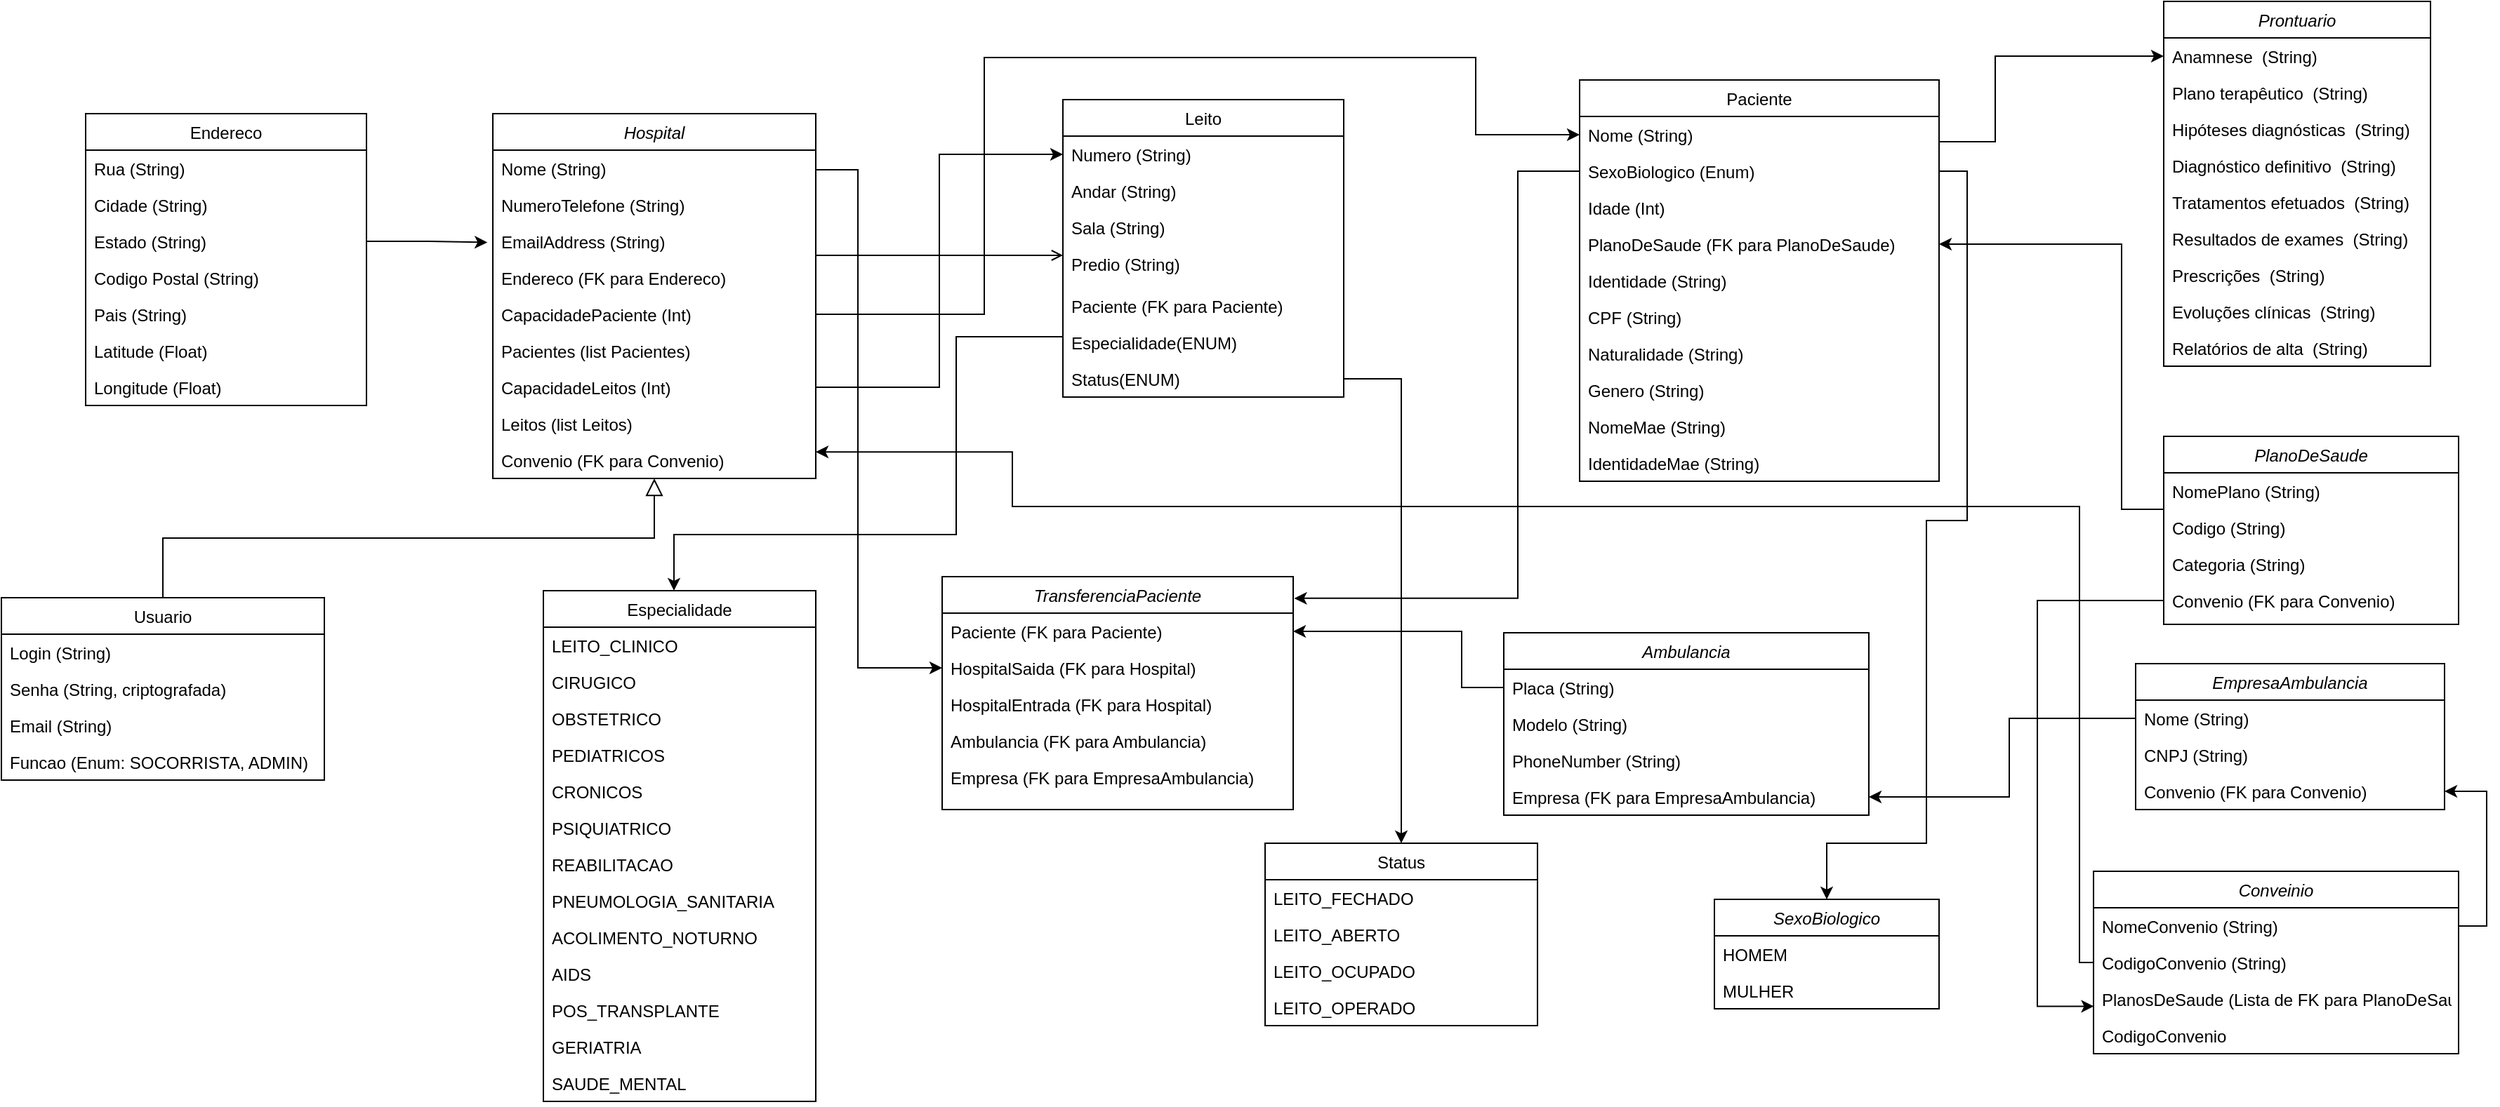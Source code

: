 <mxfile version="24.8.9">
  <diagram id="C5RBs43oDa-KdzZeNtuy" name="Page-1">
    <mxGraphModel dx="1812" dy="906" grid="1" gridSize="10" guides="1" tooltips="1" connect="1" arrows="1" fold="1" page="1" pageScale="1" pageWidth="827" pageHeight="1169" math="0" shadow="0">
      <root>
        <mxCell id="WIyWlLk6GJQsqaUBKTNV-0" />
        <mxCell id="WIyWlLk6GJQsqaUBKTNV-1" parent="WIyWlLk6GJQsqaUBKTNV-0" />
        <mxCell id="zkfFHV4jXpPFQw0GAbJ--0" value="Hospital" style="swimlane;fontStyle=2;align=center;verticalAlign=top;childLayout=stackLayout;horizontal=1;startSize=26;horizontalStack=0;resizeParent=1;resizeLast=0;collapsible=1;marginBottom=0;rounded=0;shadow=0;strokeWidth=1;" parent="WIyWlLk6GJQsqaUBKTNV-1" vertex="1">
          <mxGeometry x="220" y="110" width="230" height="260" as="geometry">
            <mxRectangle x="230" y="140" width="160" height="26" as="alternateBounds" />
          </mxGeometry>
        </mxCell>
        <mxCell id="zkfFHV4jXpPFQw0GAbJ--1" value="Nome (String)" style="text;align=left;verticalAlign=top;spacingLeft=4;spacingRight=4;overflow=hidden;rotatable=0;points=[[0,0.5],[1,0.5]];portConstraint=eastwest;" parent="zkfFHV4jXpPFQw0GAbJ--0" vertex="1">
          <mxGeometry y="26" width="230" height="26" as="geometry" />
        </mxCell>
        <mxCell id="zkfFHV4jXpPFQw0GAbJ--2" value="NumeroTelefone (String)" style="text;align=left;verticalAlign=top;spacingLeft=4;spacingRight=4;overflow=hidden;rotatable=0;points=[[0,0.5],[1,0.5]];portConstraint=eastwest;rounded=0;shadow=0;html=0;" parent="zkfFHV4jXpPFQw0GAbJ--0" vertex="1">
          <mxGeometry y="52" width="230" height="26" as="geometry" />
        </mxCell>
        <mxCell id="zkfFHV4jXpPFQw0GAbJ--3" value="EmailAddress (String)" style="text;align=left;verticalAlign=top;spacingLeft=4;spacingRight=4;overflow=hidden;rotatable=0;points=[[0,0.5],[1,0.5]];portConstraint=eastwest;rounded=0;shadow=0;html=0;" parent="zkfFHV4jXpPFQw0GAbJ--0" vertex="1">
          <mxGeometry y="78" width="230" height="26" as="geometry" />
        </mxCell>
        <mxCell id="KFjX9T-FA0Arsj384xfu-38" value="Endereco (FK para Endereco)" style="text;align=left;verticalAlign=top;spacingLeft=4;spacingRight=4;overflow=hidden;rotatable=0;points=[[0,0.5],[1,0.5]];portConstraint=eastwest;rounded=0;shadow=0;html=0;" vertex="1" parent="zkfFHV4jXpPFQw0GAbJ--0">
          <mxGeometry y="104" width="230" height="26" as="geometry" />
        </mxCell>
        <mxCell id="KFjX9T-FA0Arsj384xfu-39" value="CapacidadePaciente (Int)" style="text;align=left;verticalAlign=top;spacingLeft=4;spacingRight=4;overflow=hidden;rotatable=0;points=[[0,0.5],[1,0.5]];portConstraint=eastwest;rounded=0;shadow=0;html=0;" vertex="1" parent="zkfFHV4jXpPFQw0GAbJ--0">
          <mxGeometry y="130" width="230" height="26" as="geometry" />
        </mxCell>
        <mxCell id="KFjX9T-FA0Arsj384xfu-188" value="Pacientes (list Pacientes)" style="text;align=left;verticalAlign=top;spacingLeft=4;spacingRight=4;overflow=hidden;rotatable=0;points=[[0,0.5],[1,0.5]];portConstraint=eastwest;rounded=0;shadow=0;html=0;" vertex="1" parent="zkfFHV4jXpPFQw0GAbJ--0">
          <mxGeometry y="156" width="230" height="26" as="geometry" />
        </mxCell>
        <mxCell id="KFjX9T-FA0Arsj384xfu-41" value="CapacidadeLeitos (Int)" style="text;align=left;verticalAlign=top;spacingLeft=4;spacingRight=4;overflow=hidden;rotatable=0;points=[[0,0.5],[1,0.5]];portConstraint=eastwest;rounded=0;shadow=0;html=0;" vertex="1" parent="zkfFHV4jXpPFQw0GAbJ--0">
          <mxGeometry y="182" width="230" height="26" as="geometry" />
        </mxCell>
        <mxCell id="KFjX9T-FA0Arsj384xfu-189" value="Leitos (list Leitos)" style="text;align=left;verticalAlign=top;spacingLeft=4;spacingRight=4;overflow=hidden;rotatable=0;points=[[0,0.5],[1,0.5]];portConstraint=eastwest;rounded=0;shadow=0;html=0;" vertex="1" parent="zkfFHV4jXpPFQw0GAbJ--0">
          <mxGeometry y="208" width="230" height="26" as="geometry" />
        </mxCell>
        <mxCell id="KFjX9T-FA0Arsj384xfu-139" value="Convenio (FK para Convenio)" style="text;align=left;verticalAlign=top;spacingLeft=4;spacingRight=4;overflow=hidden;rotatable=0;points=[[0,0.5],[1,0.5]];portConstraint=eastwest;rounded=0;shadow=0;html=0;" vertex="1" parent="zkfFHV4jXpPFQw0GAbJ--0">
          <mxGeometry y="234" width="230" height="26" as="geometry" />
        </mxCell>
        <mxCell id="zkfFHV4jXpPFQw0GAbJ--6" value="Usuario" style="swimlane;fontStyle=0;align=center;verticalAlign=top;childLayout=stackLayout;horizontal=1;startSize=26;horizontalStack=0;resizeParent=1;resizeLast=0;collapsible=1;marginBottom=0;rounded=0;shadow=0;strokeWidth=1;" parent="WIyWlLk6GJQsqaUBKTNV-1" vertex="1">
          <mxGeometry x="-130" y="455" width="230" height="130" as="geometry">
            <mxRectangle x="130" y="380" width="160" height="26" as="alternateBounds" />
          </mxGeometry>
        </mxCell>
        <mxCell id="zkfFHV4jXpPFQw0GAbJ--7" value="Login (String)" style="text;align=left;verticalAlign=top;spacingLeft=4;spacingRight=4;overflow=hidden;rotatable=0;points=[[0,0.5],[1,0.5]];portConstraint=eastwest;" parent="zkfFHV4jXpPFQw0GAbJ--6" vertex="1">
          <mxGeometry y="26" width="230" height="26" as="geometry" />
        </mxCell>
        <mxCell id="KFjX9T-FA0Arsj384xfu-36" value="Senha (String, criptografada)" style="text;align=left;verticalAlign=top;spacingLeft=4;spacingRight=4;overflow=hidden;rotatable=0;points=[[0,0.5],[1,0.5]];portConstraint=eastwest;" vertex="1" parent="zkfFHV4jXpPFQw0GAbJ--6">
          <mxGeometry y="52" width="230" height="26" as="geometry" />
        </mxCell>
        <mxCell id="KFjX9T-FA0Arsj384xfu-37" value="Email (String)" style="text;align=left;verticalAlign=top;spacingLeft=4;spacingRight=4;overflow=hidden;rotatable=0;points=[[0,0.5],[1,0.5]];portConstraint=eastwest;" vertex="1" parent="zkfFHV4jXpPFQw0GAbJ--6">
          <mxGeometry y="78" width="230" height="26" as="geometry" />
        </mxCell>
        <mxCell id="zkfFHV4jXpPFQw0GAbJ--8" value="Funcao (Enum: SOCORRISTA, ADMIN)" style="text;align=left;verticalAlign=top;spacingLeft=4;spacingRight=4;overflow=hidden;rotatable=0;points=[[0,0.5],[1,0.5]];portConstraint=eastwest;rounded=0;shadow=0;html=0;" parent="zkfFHV4jXpPFQw0GAbJ--6" vertex="1">
          <mxGeometry y="104" width="230" height="26" as="geometry" />
        </mxCell>
        <mxCell id="zkfFHV4jXpPFQw0GAbJ--12" value="" style="endArrow=block;endSize=10;endFill=0;shadow=0;strokeWidth=1;rounded=0;curved=0;edgeStyle=elbowEdgeStyle;elbow=vertical;" parent="WIyWlLk6GJQsqaUBKTNV-1" source="zkfFHV4jXpPFQw0GAbJ--6" target="zkfFHV4jXpPFQw0GAbJ--0" edge="1">
          <mxGeometry width="160" relative="1" as="geometry">
            <mxPoint x="266" y="203" as="sourcePoint" />
            <mxPoint x="266" y="203" as="targetPoint" />
          </mxGeometry>
        </mxCell>
        <mxCell id="zkfFHV4jXpPFQw0GAbJ--17" value="Leito" style="swimlane;fontStyle=0;align=center;verticalAlign=top;childLayout=stackLayout;horizontal=1;startSize=26;horizontalStack=0;resizeParent=1;resizeLast=0;collapsible=1;marginBottom=0;rounded=0;shadow=0;strokeWidth=1;" parent="WIyWlLk6GJQsqaUBKTNV-1" vertex="1">
          <mxGeometry x="626" y="100" width="200" height="212" as="geometry">
            <mxRectangle x="550" y="140" width="160" height="26" as="alternateBounds" />
          </mxGeometry>
        </mxCell>
        <mxCell id="zkfFHV4jXpPFQw0GAbJ--19" value="Numero (String)" style="text;align=left;verticalAlign=top;spacingLeft=4;spacingRight=4;overflow=hidden;rotatable=0;points=[[0,0.5],[1,0.5]];portConstraint=eastwest;rounded=0;shadow=0;html=0;" parent="zkfFHV4jXpPFQw0GAbJ--17" vertex="1">
          <mxGeometry y="26" width="200" height="26" as="geometry" />
        </mxCell>
        <mxCell id="zkfFHV4jXpPFQw0GAbJ--20" value="Andar (String)" style="text;align=left;verticalAlign=top;spacingLeft=4;spacingRight=4;overflow=hidden;rotatable=0;points=[[0,0.5],[1,0.5]];portConstraint=eastwest;rounded=0;shadow=0;html=0;" parent="zkfFHV4jXpPFQw0GAbJ--17" vertex="1">
          <mxGeometry y="52" width="200" height="26" as="geometry" />
        </mxCell>
        <mxCell id="zkfFHV4jXpPFQw0GAbJ--21" value="Sala (String)" style="text;align=left;verticalAlign=top;spacingLeft=4;spacingRight=4;overflow=hidden;rotatable=0;points=[[0,0.5],[1,0.5]];portConstraint=eastwest;rounded=0;shadow=0;html=0;" parent="zkfFHV4jXpPFQw0GAbJ--17" vertex="1">
          <mxGeometry y="78" width="200" height="26" as="geometry" />
        </mxCell>
        <mxCell id="zkfFHV4jXpPFQw0GAbJ--22" value="Predio (String)" style="text;align=left;verticalAlign=top;spacingLeft=4;spacingRight=4;overflow=hidden;rotatable=0;points=[[0,0.5],[1,0.5]];portConstraint=eastwest;rounded=0;shadow=0;html=0;" parent="zkfFHV4jXpPFQw0GAbJ--17" vertex="1">
          <mxGeometry y="104" width="200" height="30" as="geometry" />
        </mxCell>
        <mxCell id="KFjX9T-FA0Arsj384xfu-74" value="Paciente (FK para Paciente)" style="text;align=left;verticalAlign=top;spacingLeft=4;spacingRight=4;overflow=hidden;rotatable=0;points=[[0,0.5],[1,0.5]];portConstraint=eastwest;rounded=0;shadow=0;html=0;" vertex="1" parent="zkfFHV4jXpPFQw0GAbJ--17">
          <mxGeometry y="134" width="200" height="26" as="geometry" />
        </mxCell>
        <mxCell id="KFjX9T-FA0Arsj384xfu-80" value="Especialidade(ENUM)" style="text;align=left;verticalAlign=top;spacingLeft=4;spacingRight=4;overflow=hidden;rotatable=0;points=[[0,0.5],[1,0.5]];portConstraint=eastwest;rounded=0;shadow=0;html=0;" vertex="1" parent="zkfFHV4jXpPFQw0GAbJ--17">
          <mxGeometry y="160" width="200" height="26" as="geometry" />
        </mxCell>
        <mxCell id="KFjX9T-FA0Arsj384xfu-82" value="Status(ENUM)" style="text;align=left;verticalAlign=top;spacingLeft=4;spacingRight=4;overflow=hidden;rotatable=0;points=[[0,0.5],[1,0.5]];portConstraint=eastwest;rounded=0;shadow=0;html=0;" vertex="1" parent="zkfFHV4jXpPFQw0GAbJ--17">
          <mxGeometry y="186" width="200" height="26" as="geometry" />
        </mxCell>
        <mxCell id="zkfFHV4jXpPFQw0GAbJ--26" value="" style="endArrow=open;shadow=0;strokeWidth=1;rounded=0;curved=0;endFill=1;edgeStyle=elbowEdgeStyle;elbow=vertical;" parent="WIyWlLk6GJQsqaUBKTNV-1" source="zkfFHV4jXpPFQw0GAbJ--0" target="zkfFHV4jXpPFQw0GAbJ--17" edge="1">
          <mxGeometry x="0.5" y="41" relative="1" as="geometry">
            <mxPoint x="446" y="192" as="sourcePoint" />
            <mxPoint x="606" y="192" as="targetPoint" />
            <mxPoint x="-40" y="32" as="offset" />
          </mxGeometry>
        </mxCell>
        <mxCell id="KFjX9T-FA0Arsj384xfu-1" value="Paciente" style="swimlane;fontStyle=0;align=center;verticalAlign=top;childLayout=stackLayout;horizontal=1;startSize=26;horizontalStack=0;resizeParent=1;resizeLast=0;collapsible=1;marginBottom=0;rounded=0;shadow=0;strokeWidth=1;" vertex="1" parent="WIyWlLk6GJQsqaUBKTNV-1">
          <mxGeometry x="994" y="86" width="256" height="286" as="geometry">
            <mxRectangle x="550" y="140" width="160" height="26" as="alternateBounds" />
          </mxGeometry>
        </mxCell>
        <mxCell id="KFjX9T-FA0Arsj384xfu-2" value="Nome (String)" style="text;align=left;verticalAlign=top;spacingLeft=4;spacingRight=4;overflow=hidden;rotatable=0;points=[[0,0.5],[1,0.5]];portConstraint=eastwest;" vertex="1" parent="KFjX9T-FA0Arsj384xfu-1">
          <mxGeometry y="26" width="256" height="26" as="geometry" />
        </mxCell>
        <mxCell id="KFjX9T-FA0Arsj384xfu-3" value="SexoBiologico (Enum)" style="text;align=left;verticalAlign=top;spacingLeft=4;spacingRight=4;overflow=hidden;rotatable=0;points=[[0,0.5],[1,0.5]];portConstraint=eastwest;rounded=0;shadow=0;html=0;" vertex="1" parent="KFjX9T-FA0Arsj384xfu-1">
          <mxGeometry y="52" width="256" height="26" as="geometry" />
        </mxCell>
        <mxCell id="KFjX9T-FA0Arsj384xfu-5" value="Idade (Int)" style="text;align=left;verticalAlign=top;spacingLeft=4;spacingRight=4;overflow=hidden;rotatable=0;points=[[0,0.5],[1,0.5]];portConstraint=eastwest;rounded=0;shadow=0;html=0;" vertex="1" parent="KFjX9T-FA0Arsj384xfu-1">
          <mxGeometry y="78" width="256" height="26" as="geometry" />
        </mxCell>
        <mxCell id="KFjX9T-FA0Arsj384xfu-6" value="PlanoDeSaude (FK para PlanoDeSaude)" style="text;align=left;verticalAlign=top;spacingLeft=4;spacingRight=4;overflow=hidden;rotatable=0;points=[[0,0.5],[1,0.5]];portConstraint=eastwest;rounded=0;shadow=0;html=0;" vertex="1" parent="KFjX9T-FA0Arsj384xfu-1">
          <mxGeometry y="104" width="256" height="26" as="geometry" />
        </mxCell>
        <mxCell id="KFjX9T-FA0Arsj384xfu-144" value="Identidade (String)" style="text;align=left;verticalAlign=top;spacingLeft=4;spacingRight=4;overflow=hidden;rotatable=0;points=[[0,0.5],[1,0.5]];portConstraint=eastwest;rounded=0;shadow=0;html=0;" vertex="1" parent="KFjX9T-FA0Arsj384xfu-1">
          <mxGeometry y="130" width="256" height="26" as="geometry" />
        </mxCell>
        <mxCell id="KFjX9T-FA0Arsj384xfu-126" value="CPF (String)" style="text;align=left;verticalAlign=top;spacingLeft=4;spacingRight=4;overflow=hidden;rotatable=0;points=[[0,0.5],[1,0.5]];portConstraint=eastwest;rounded=0;shadow=0;html=0;" vertex="1" parent="KFjX9T-FA0Arsj384xfu-1">
          <mxGeometry y="156" width="256" height="26" as="geometry" />
        </mxCell>
        <mxCell id="KFjX9T-FA0Arsj384xfu-125" value="Naturalidade (String)" style="text;align=left;verticalAlign=top;spacingLeft=4;spacingRight=4;overflow=hidden;rotatable=0;points=[[0,0.5],[1,0.5]];portConstraint=eastwest;rounded=0;shadow=0;html=0;" vertex="1" parent="KFjX9T-FA0Arsj384xfu-1">
          <mxGeometry y="182" width="256" height="26" as="geometry" />
        </mxCell>
        <mxCell id="KFjX9T-FA0Arsj384xfu-141" value="Genero (String)" style="text;align=left;verticalAlign=top;spacingLeft=4;spacingRight=4;overflow=hidden;rotatable=0;points=[[0,0.5],[1,0.5]];portConstraint=eastwest;rounded=0;shadow=0;html=0;" vertex="1" parent="KFjX9T-FA0Arsj384xfu-1">
          <mxGeometry y="208" width="256" height="26" as="geometry" />
        </mxCell>
        <mxCell id="KFjX9T-FA0Arsj384xfu-143" value="NomeMae (String)" style="text;align=left;verticalAlign=top;spacingLeft=4;spacingRight=4;overflow=hidden;rotatable=0;points=[[0,0.5],[1,0.5]];portConstraint=eastwest;rounded=0;shadow=0;html=0;" vertex="1" parent="KFjX9T-FA0Arsj384xfu-1">
          <mxGeometry y="234" width="256" height="26" as="geometry" />
        </mxCell>
        <mxCell id="KFjX9T-FA0Arsj384xfu-146" value="IdentidadeMae (String)" style="text;align=left;verticalAlign=top;spacingLeft=4;spacingRight=4;overflow=hidden;rotatable=0;points=[[0,0.5],[1,0.5]];portConstraint=eastwest;rounded=0;shadow=0;html=0;" vertex="1" parent="KFjX9T-FA0Arsj384xfu-1">
          <mxGeometry y="260" width="256" height="26" as="geometry" />
        </mxCell>
        <mxCell id="KFjX9T-FA0Arsj384xfu-11" value="Conveinio" style="swimlane;fontStyle=2;align=center;verticalAlign=top;childLayout=stackLayout;horizontal=1;startSize=26;horizontalStack=0;resizeParent=1;resizeLast=0;collapsible=1;marginBottom=0;rounded=0;shadow=0;strokeWidth=1;" vertex="1" parent="WIyWlLk6GJQsqaUBKTNV-1">
          <mxGeometry x="1360" y="650" width="260" height="130" as="geometry">
            <mxRectangle x="230" y="140" width="160" height="26" as="alternateBounds" />
          </mxGeometry>
        </mxCell>
        <mxCell id="KFjX9T-FA0Arsj384xfu-12" value="NomeConvenio (String)" style="text;align=left;verticalAlign=top;spacingLeft=4;spacingRight=4;overflow=hidden;rotatable=0;points=[[0,0.5],[1,0.5]];portConstraint=eastwest;" vertex="1" parent="KFjX9T-FA0Arsj384xfu-11">
          <mxGeometry y="26" width="260" height="26" as="geometry" />
        </mxCell>
        <mxCell id="KFjX9T-FA0Arsj384xfu-147" value="CodigoConvenio (String)" style="text;align=left;verticalAlign=top;spacingLeft=4;spacingRight=4;overflow=hidden;rotatable=0;points=[[0,0.5],[1,0.5]];portConstraint=eastwest;" vertex="1" parent="KFjX9T-FA0Arsj384xfu-11">
          <mxGeometry y="52" width="260" height="26" as="geometry" />
        </mxCell>
        <mxCell id="KFjX9T-FA0Arsj384xfu-164" value="PlanosDeSaude (Lista de FK para PlanoDeSaude)" style="text;align=left;verticalAlign=top;spacingLeft=4;spacingRight=4;overflow=hidden;rotatable=0;points=[[0,0.5],[1,0.5]];portConstraint=eastwest;" vertex="1" parent="KFjX9T-FA0Arsj384xfu-11">
          <mxGeometry y="78" width="260" height="26" as="geometry" />
        </mxCell>
        <mxCell id="KFjX9T-FA0Arsj384xfu-165" value="CodigoConvenio" style="text;align=left;verticalAlign=top;spacingLeft=4;spacingRight=4;overflow=hidden;rotatable=0;points=[[0,0.5],[1,0.5]];portConstraint=eastwest;" vertex="1" parent="KFjX9T-FA0Arsj384xfu-11">
          <mxGeometry y="104" width="260" height="26" as="geometry" />
        </mxCell>
        <mxCell id="KFjX9T-FA0Arsj384xfu-17" value="Prontuario" style="swimlane;fontStyle=2;align=center;verticalAlign=top;childLayout=stackLayout;horizontal=1;startSize=26;horizontalStack=0;resizeParent=1;resizeLast=0;collapsible=1;marginBottom=0;rounded=0;shadow=0;strokeWidth=1;" vertex="1" parent="WIyWlLk6GJQsqaUBKTNV-1">
          <mxGeometry x="1410" y="30" width="190" height="260" as="geometry">
            <mxRectangle x="230" y="140" width="160" height="26" as="alternateBounds" />
          </mxGeometry>
        </mxCell>
        <mxCell id="KFjX9T-FA0Arsj384xfu-18" value="Anamnese  (String)" style="text;align=left;verticalAlign=top;spacingLeft=4;spacingRight=4;overflow=hidden;rotatable=0;points=[[0,0.5],[1,0.5]];portConstraint=eastwest;" vertex="1" parent="KFjX9T-FA0Arsj384xfu-17">
          <mxGeometry y="26" width="190" height="26" as="geometry" />
        </mxCell>
        <mxCell id="KFjX9T-FA0Arsj384xfu-19" value="Plano terapêutico  (String)" style="text;align=left;verticalAlign=top;spacingLeft=4;spacingRight=4;overflow=hidden;rotatable=0;points=[[0,0.5],[1,0.5]];portConstraint=eastwest;rounded=0;shadow=0;html=0;" vertex="1" parent="KFjX9T-FA0Arsj384xfu-17">
          <mxGeometry y="52" width="190" height="26" as="geometry" />
        </mxCell>
        <mxCell id="KFjX9T-FA0Arsj384xfu-20" value="Hipóteses diagnósticas  (String)" style="text;align=left;verticalAlign=top;spacingLeft=4;spacingRight=4;overflow=hidden;rotatable=0;points=[[0,0.5],[1,0.5]];portConstraint=eastwest;rounded=0;shadow=0;html=0;" vertex="1" parent="KFjX9T-FA0Arsj384xfu-17">
          <mxGeometry y="78" width="190" height="26" as="geometry" />
        </mxCell>
        <mxCell id="KFjX9T-FA0Arsj384xfu-156" value="Diagnóstico definitivo  (String)" style="text;align=left;verticalAlign=top;spacingLeft=4;spacingRight=4;overflow=hidden;rotatable=0;points=[[0,0.5],[1,0.5]];portConstraint=eastwest;rounded=0;shadow=0;html=0;" vertex="1" parent="KFjX9T-FA0Arsj384xfu-17">
          <mxGeometry y="104" width="190" height="26" as="geometry" />
        </mxCell>
        <mxCell id="KFjX9T-FA0Arsj384xfu-157" value="Tratamentos efetuados  (String)" style="text;align=left;verticalAlign=top;spacingLeft=4;spacingRight=4;overflow=hidden;rotatable=0;points=[[0,0.5],[1,0.5]];portConstraint=eastwest;rounded=0;shadow=0;html=0;" vertex="1" parent="KFjX9T-FA0Arsj384xfu-17">
          <mxGeometry y="130" width="190" height="26" as="geometry" />
        </mxCell>
        <mxCell id="KFjX9T-FA0Arsj384xfu-158" value="Resultados de exames  (String)" style="text;align=left;verticalAlign=top;spacingLeft=4;spacingRight=4;overflow=hidden;rotatable=0;points=[[0,0.5],[1,0.5]];portConstraint=eastwest;rounded=0;shadow=0;html=0;" vertex="1" parent="KFjX9T-FA0Arsj384xfu-17">
          <mxGeometry y="156" width="190" height="26" as="geometry" />
        </mxCell>
        <mxCell id="KFjX9T-FA0Arsj384xfu-159" value="Prescrições  (String)" style="text;align=left;verticalAlign=top;spacingLeft=4;spacingRight=4;overflow=hidden;rotatable=0;points=[[0,0.5],[1,0.5]];portConstraint=eastwest;rounded=0;shadow=0;html=0;" vertex="1" parent="KFjX9T-FA0Arsj384xfu-17">
          <mxGeometry y="182" width="190" height="26" as="geometry" />
        </mxCell>
        <mxCell id="KFjX9T-FA0Arsj384xfu-160" value="Evoluções clínicas  (String)" style="text;align=left;verticalAlign=top;spacingLeft=4;spacingRight=4;overflow=hidden;rotatable=0;points=[[0,0.5],[1,0.5]];portConstraint=eastwest;rounded=0;shadow=0;html=0;" vertex="1" parent="KFjX9T-FA0Arsj384xfu-17">
          <mxGeometry y="208" width="190" height="26" as="geometry" />
        </mxCell>
        <mxCell id="KFjX9T-FA0Arsj384xfu-161" value="Relatórios de alta  (String)" style="text;align=left;verticalAlign=top;spacingLeft=4;spacingRight=4;overflow=hidden;rotatable=0;points=[[0,0.5],[1,0.5]];portConstraint=eastwest;rounded=0;shadow=0;html=0;" vertex="1" parent="KFjX9T-FA0Arsj384xfu-17">
          <mxGeometry y="234" width="190" height="26" as="geometry" />
        </mxCell>
        <mxCell id="KFjX9T-FA0Arsj384xfu-23" value="Ambulancia" style="swimlane;fontStyle=2;align=center;verticalAlign=top;childLayout=stackLayout;horizontal=1;startSize=26;horizontalStack=0;resizeParent=1;resizeLast=0;collapsible=1;marginBottom=0;rounded=0;shadow=0;strokeWidth=1;" vertex="1" parent="WIyWlLk6GJQsqaUBKTNV-1">
          <mxGeometry x="940" y="480" width="260" height="130" as="geometry">
            <mxRectangle x="230" y="140" width="160" height="26" as="alternateBounds" />
          </mxGeometry>
        </mxCell>
        <mxCell id="KFjX9T-FA0Arsj384xfu-24" value="Placa (String)" style="text;align=left;verticalAlign=top;spacingLeft=4;spacingRight=4;overflow=hidden;rotatable=0;points=[[0,0.5],[1,0.5]];portConstraint=eastwest;" vertex="1" parent="KFjX9T-FA0Arsj384xfu-23">
          <mxGeometry y="26" width="260" height="26" as="geometry" />
        </mxCell>
        <mxCell id="KFjX9T-FA0Arsj384xfu-59" value="Modelo (String)" style="text;align=left;verticalAlign=top;spacingLeft=4;spacingRight=4;overflow=hidden;rotatable=0;points=[[0,0.5],[1,0.5]];portConstraint=eastwest;" vertex="1" parent="KFjX9T-FA0Arsj384xfu-23">
          <mxGeometry y="52" width="260" height="26" as="geometry" />
        </mxCell>
        <mxCell id="KFjX9T-FA0Arsj384xfu-25" value="PhoneNumber (String)" style="text;align=left;verticalAlign=top;spacingLeft=4;spacingRight=4;overflow=hidden;rotatable=0;points=[[0,0.5],[1,0.5]];portConstraint=eastwest;rounded=0;shadow=0;html=0;" vertex="1" parent="KFjX9T-FA0Arsj384xfu-23">
          <mxGeometry y="78" width="260" height="26" as="geometry" />
        </mxCell>
        <mxCell id="KFjX9T-FA0Arsj384xfu-26" value="Empresa (FK para EmpresaAmbulancia)" style="text;align=left;verticalAlign=top;spacingLeft=4;spacingRight=4;overflow=hidden;rotatable=0;points=[[0,0.5],[1,0.5]];portConstraint=eastwest;rounded=0;shadow=0;html=0;" vertex="1" parent="KFjX9T-FA0Arsj384xfu-23">
          <mxGeometry y="104" width="260" height="26" as="geometry" />
        </mxCell>
        <mxCell id="KFjX9T-FA0Arsj384xfu-29" value="TransferenciaPaciente" style="swimlane;fontStyle=2;align=center;verticalAlign=top;childLayout=stackLayout;horizontal=1;startSize=26;horizontalStack=0;resizeParent=1;resizeLast=0;collapsible=1;marginBottom=0;rounded=0;shadow=0;strokeWidth=1;" vertex="1" parent="WIyWlLk6GJQsqaUBKTNV-1">
          <mxGeometry x="540" y="440" width="250" height="166" as="geometry">
            <mxRectangle x="230" y="140" width="160" height="26" as="alternateBounds" />
          </mxGeometry>
        </mxCell>
        <mxCell id="KFjX9T-FA0Arsj384xfu-30" value="Paciente (FK para Paciente)" style="text;align=left;verticalAlign=top;spacingLeft=4;spacingRight=4;overflow=hidden;rotatable=0;points=[[0,0.5],[1,0.5]];portConstraint=eastwest;" vertex="1" parent="KFjX9T-FA0Arsj384xfu-29">
          <mxGeometry y="26" width="250" height="26" as="geometry" />
        </mxCell>
        <mxCell id="KFjX9T-FA0Arsj384xfu-31" value="HospitalSaida (FK para Hospital)" style="text;align=left;verticalAlign=top;spacingLeft=4;spacingRight=4;overflow=hidden;rotatable=0;points=[[0,0.5],[1,0.5]];portConstraint=eastwest;rounded=0;shadow=0;html=0;" vertex="1" parent="KFjX9T-FA0Arsj384xfu-29">
          <mxGeometry y="52" width="250" height="26" as="geometry" />
        </mxCell>
        <mxCell id="KFjX9T-FA0Arsj384xfu-32" value="HospitalEntrada (FK para Hospital)" style="text;align=left;verticalAlign=top;spacingLeft=4;spacingRight=4;overflow=hidden;rotatable=0;points=[[0,0.5],[1,0.5]];portConstraint=eastwest;rounded=0;shadow=0;html=0;" vertex="1" parent="KFjX9T-FA0Arsj384xfu-29">
          <mxGeometry y="78" width="250" height="26" as="geometry" />
        </mxCell>
        <mxCell id="KFjX9T-FA0Arsj384xfu-52" value="Ambulancia (FK para Ambulancia)" style="text;align=left;verticalAlign=top;spacingLeft=4;spacingRight=4;overflow=hidden;rotatable=0;points=[[0,0.5],[1,0.5]];portConstraint=eastwest;rounded=0;shadow=0;html=0;" vertex="1" parent="KFjX9T-FA0Arsj384xfu-29">
          <mxGeometry y="104" width="250" height="26" as="geometry" />
        </mxCell>
        <mxCell id="KFjX9T-FA0Arsj384xfu-154" value="Empresa (FK para EmpresaAmbulancia)" style="text;align=left;verticalAlign=top;spacingLeft=4;spacingRight=4;overflow=hidden;rotatable=0;points=[[0,0.5],[1,0.5]];portConstraint=eastwest;rounded=0;shadow=0;html=0;" vertex="1" parent="KFjX9T-FA0Arsj384xfu-29">
          <mxGeometry y="130" width="250" height="26" as="geometry" />
        </mxCell>
        <mxCell id="KFjX9T-FA0Arsj384xfu-42" value="Endereco" style="swimlane;fontStyle=0;align=center;verticalAlign=top;childLayout=stackLayout;horizontal=1;startSize=26;horizontalStack=0;resizeParent=1;resizeLast=0;collapsible=1;marginBottom=0;rounded=0;shadow=0;strokeWidth=1;" vertex="1" parent="WIyWlLk6GJQsqaUBKTNV-1">
          <mxGeometry x="-70" y="110" width="200" height="208" as="geometry">
            <mxRectangle x="550" y="140" width="160" height="26" as="alternateBounds" />
          </mxGeometry>
        </mxCell>
        <mxCell id="KFjX9T-FA0Arsj384xfu-43" value="Rua (String)" style="text;align=left;verticalAlign=top;spacingLeft=4;spacingRight=4;overflow=hidden;rotatable=0;points=[[0,0.5],[1,0.5]];portConstraint=eastwest;" vertex="1" parent="KFjX9T-FA0Arsj384xfu-42">
          <mxGeometry y="26" width="200" height="26" as="geometry" />
        </mxCell>
        <mxCell id="KFjX9T-FA0Arsj384xfu-44" value="Cidade (String)" style="text;align=left;verticalAlign=top;spacingLeft=4;spacingRight=4;overflow=hidden;rotatable=0;points=[[0,0.5],[1,0.5]];portConstraint=eastwest;rounded=0;shadow=0;html=0;" vertex="1" parent="KFjX9T-FA0Arsj384xfu-42">
          <mxGeometry y="52" width="200" height="26" as="geometry" />
        </mxCell>
        <mxCell id="KFjX9T-FA0Arsj384xfu-46" value="Estado (String)" style="text;align=left;verticalAlign=top;spacingLeft=4;spacingRight=4;overflow=hidden;rotatable=0;points=[[0,0.5],[1,0.5]];portConstraint=eastwest;rounded=0;shadow=0;html=0;" vertex="1" parent="KFjX9T-FA0Arsj384xfu-42">
          <mxGeometry y="78" width="200" height="26" as="geometry" />
        </mxCell>
        <mxCell id="KFjX9T-FA0Arsj384xfu-47" value="Codigo Postal (String)" style="text;align=left;verticalAlign=top;spacingLeft=4;spacingRight=4;overflow=hidden;rotatable=0;points=[[0,0.5],[1,0.5]];portConstraint=eastwest;rounded=0;shadow=0;html=0;" vertex="1" parent="KFjX9T-FA0Arsj384xfu-42">
          <mxGeometry y="104" width="200" height="26" as="geometry" />
        </mxCell>
        <mxCell id="KFjX9T-FA0Arsj384xfu-48" value="Pais (String)" style="text;align=left;verticalAlign=top;spacingLeft=4;spacingRight=4;overflow=hidden;rotatable=0;points=[[0,0.5],[1,0.5]];portConstraint=eastwest;rounded=0;shadow=0;html=0;" vertex="1" parent="KFjX9T-FA0Arsj384xfu-42">
          <mxGeometry y="130" width="200" height="26" as="geometry" />
        </mxCell>
        <mxCell id="KFjX9T-FA0Arsj384xfu-181" value="Latitude (Float)" style="text;align=left;verticalAlign=top;spacingLeft=4;spacingRight=4;overflow=hidden;rotatable=0;points=[[0,0.5],[1,0.5]];portConstraint=eastwest;rounded=0;shadow=0;html=0;" vertex="1" parent="KFjX9T-FA0Arsj384xfu-42">
          <mxGeometry y="156" width="200" height="26" as="geometry" />
        </mxCell>
        <mxCell id="KFjX9T-FA0Arsj384xfu-180" value="Longitude (Float)" style="text;align=left;verticalAlign=top;spacingLeft=4;spacingRight=4;overflow=hidden;rotatable=0;points=[[0,0.5],[1,0.5]];portConstraint=eastwest;rounded=0;shadow=0;html=0;" vertex="1" parent="KFjX9T-FA0Arsj384xfu-42">
          <mxGeometry y="182" width="200" height="26" as="geometry" />
        </mxCell>
        <mxCell id="KFjX9T-FA0Arsj384xfu-45" style="edgeStyle=orthogonalEdgeStyle;rounded=0;orthogonalLoop=1;jettySize=auto;html=1;entryX=-0.017;entryY=0.531;entryDx=0;entryDy=0;entryPerimeter=0;" edge="1" parent="WIyWlLk6GJQsqaUBKTNV-1" source="KFjX9T-FA0Arsj384xfu-46" target="zkfFHV4jXpPFQw0GAbJ--3">
          <mxGeometry relative="1" as="geometry">
            <mxPoint x="276" y="210" as="targetPoint" />
          </mxGeometry>
        </mxCell>
        <mxCell id="KFjX9T-FA0Arsj384xfu-55" style="edgeStyle=orthogonalEdgeStyle;rounded=0;orthogonalLoop=1;jettySize=auto;html=1;entryX=0;entryY=0.5;entryDx=0;entryDy=0;" edge="1" parent="WIyWlLk6GJQsqaUBKTNV-1" target="KFjX9T-FA0Arsj384xfu-31">
          <mxGeometry relative="1" as="geometry">
            <mxPoint x="450" y="150" as="sourcePoint" />
            <Array as="points">
              <mxPoint x="480" y="150" />
              <mxPoint x="480" y="505" />
            </Array>
          </mxGeometry>
        </mxCell>
        <mxCell id="KFjX9T-FA0Arsj384xfu-57" style="edgeStyle=orthogonalEdgeStyle;rounded=0;orthogonalLoop=1;jettySize=auto;html=1;" edge="1" parent="WIyWlLk6GJQsqaUBKTNV-1" source="KFjX9T-FA0Arsj384xfu-24" target="KFjX9T-FA0Arsj384xfu-30">
          <mxGeometry relative="1" as="geometry">
            <mxPoint x="936" y="582" as="targetPoint" />
            <Array as="points">
              <mxPoint x="910" y="519" />
              <mxPoint x="910" y="479" />
            </Array>
          </mxGeometry>
        </mxCell>
        <mxCell id="KFjX9T-FA0Arsj384xfu-60" value="EmpresaAmbulancia" style="swimlane;fontStyle=2;align=center;verticalAlign=top;childLayout=stackLayout;horizontal=1;startSize=26;horizontalStack=0;resizeParent=1;resizeLast=0;collapsible=1;marginBottom=0;rounded=0;shadow=0;strokeWidth=1;" vertex="1" parent="WIyWlLk6GJQsqaUBKTNV-1">
          <mxGeometry x="1390" y="502" width="220" height="104" as="geometry">
            <mxRectangle x="230" y="140" width="160" height="26" as="alternateBounds" />
          </mxGeometry>
        </mxCell>
        <mxCell id="KFjX9T-FA0Arsj384xfu-61" value="Nome (String)" style="text;align=left;verticalAlign=top;spacingLeft=4;spacingRight=4;overflow=hidden;rotatable=0;points=[[0,0.5],[1,0.5]];portConstraint=eastwest;" vertex="1" parent="KFjX9T-FA0Arsj384xfu-60">
          <mxGeometry y="26" width="220" height="26" as="geometry" />
        </mxCell>
        <mxCell id="KFjX9T-FA0Arsj384xfu-62" value="CNPJ (String)" style="text;align=left;verticalAlign=top;spacingLeft=4;spacingRight=4;overflow=hidden;rotatable=0;points=[[0,0.5],[1,0.5]];portConstraint=eastwest;rounded=0;shadow=0;html=0;" vertex="1" parent="KFjX9T-FA0Arsj384xfu-60">
          <mxGeometry y="52" width="220" height="26" as="geometry" />
        </mxCell>
        <mxCell id="KFjX9T-FA0Arsj384xfu-63" value="Convenio (FK para Convenio)" style="text;align=left;verticalAlign=top;spacingLeft=4;spacingRight=4;overflow=hidden;rotatable=0;points=[[0,0.5],[1,0.5]];portConstraint=eastwest;rounded=0;shadow=0;html=0;" vertex="1" parent="KFjX9T-FA0Arsj384xfu-60">
          <mxGeometry y="78" width="220" height="26" as="geometry" />
        </mxCell>
        <mxCell id="KFjX9T-FA0Arsj384xfu-93" value="Especialidade" style="swimlane;fontStyle=0;align=center;verticalAlign=top;childLayout=stackLayout;horizontal=1;startSize=26;horizontalStack=0;resizeParent=1;resizeLast=0;collapsible=1;marginBottom=0;rounded=0;shadow=0;strokeWidth=1;" vertex="1" parent="WIyWlLk6GJQsqaUBKTNV-1">
          <mxGeometry x="256" y="450" width="194" height="364" as="geometry">
            <mxRectangle x="130" y="380" width="160" height="26" as="alternateBounds" />
          </mxGeometry>
        </mxCell>
        <mxCell id="KFjX9T-FA0Arsj384xfu-94" value="LEITO_CLINICO" style="text;align=left;verticalAlign=top;spacingLeft=4;spacingRight=4;overflow=hidden;rotatable=0;points=[[0,0.5],[1,0.5]];portConstraint=eastwest;" vertex="1" parent="KFjX9T-FA0Arsj384xfu-93">
          <mxGeometry y="26" width="194" height="26" as="geometry" />
        </mxCell>
        <mxCell id="KFjX9T-FA0Arsj384xfu-95" value="CIRUGICO" style="text;align=left;verticalAlign=top;spacingLeft=4;spacingRight=4;overflow=hidden;rotatable=0;points=[[0,0.5],[1,0.5]];portConstraint=eastwest;" vertex="1" parent="KFjX9T-FA0Arsj384xfu-93">
          <mxGeometry y="52" width="194" height="26" as="geometry" />
        </mxCell>
        <mxCell id="KFjX9T-FA0Arsj384xfu-96" value="OBSTETRICO" style="text;align=left;verticalAlign=top;spacingLeft=4;spacingRight=4;overflow=hidden;rotatable=0;points=[[0,0.5],[1,0.5]];portConstraint=eastwest;" vertex="1" parent="KFjX9T-FA0Arsj384xfu-93">
          <mxGeometry y="78" width="194" height="26" as="geometry" />
        </mxCell>
        <mxCell id="KFjX9T-FA0Arsj384xfu-97" value="PEDIATRICOS" style="text;align=left;verticalAlign=top;spacingLeft=4;spacingRight=4;overflow=hidden;rotatable=0;points=[[0,0.5],[1,0.5]];portConstraint=eastwest;rounded=0;shadow=0;html=0;" vertex="1" parent="KFjX9T-FA0Arsj384xfu-93">
          <mxGeometry y="104" width="194" height="26" as="geometry" />
        </mxCell>
        <mxCell id="KFjX9T-FA0Arsj384xfu-98" value="CRONICOS" style="text;align=left;verticalAlign=top;spacingLeft=4;spacingRight=4;overflow=hidden;rotatable=0;points=[[0,0.5],[1,0.5]];portConstraint=eastwest;rounded=0;shadow=0;html=0;" vertex="1" parent="KFjX9T-FA0Arsj384xfu-93">
          <mxGeometry y="130" width="194" height="26" as="geometry" />
        </mxCell>
        <mxCell id="KFjX9T-FA0Arsj384xfu-99" value="PSIQUIATRICO" style="text;align=left;verticalAlign=top;spacingLeft=4;spacingRight=4;overflow=hidden;rotatable=0;points=[[0,0.5],[1,0.5]];portConstraint=eastwest;rounded=0;shadow=0;html=0;" vertex="1" parent="KFjX9T-FA0Arsj384xfu-93">
          <mxGeometry y="156" width="194" height="26" as="geometry" />
        </mxCell>
        <mxCell id="KFjX9T-FA0Arsj384xfu-100" value="REABILITACAO" style="text;align=left;verticalAlign=top;spacingLeft=4;spacingRight=4;overflow=hidden;rotatable=0;points=[[0,0.5],[1,0.5]];portConstraint=eastwest;rounded=0;shadow=0;html=0;" vertex="1" parent="KFjX9T-FA0Arsj384xfu-93">
          <mxGeometry y="182" width="194" height="26" as="geometry" />
        </mxCell>
        <mxCell id="KFjX9T-FA0Arsj384xfu-101" value="PNEUMOLOGIA_SANITARIA" style="text;align=left;verticalAlign=top;spacingLeft=4;spacingRight=4;overflow=hidden;rotatable=0;points=[[0,0.5],[1,0.5]];portConstraint=eastwest;rounded=0;shadow=0;html=0;" vertex="1" parent="KFjX9T-FA0Arsj384xfu-93">
          <mxGeometry y="208" width="194" height="26" as="geometry" />
        </mxCell>
        <mxCell id="KFjX9T-FA0Arsj384xfu-103" value="ACOLIMENTO_NOTURNO" style="text;align=left;verticalAlign=top;spacingLeft=4;spacingRight=4;overflow=hidden;rotatable=0;points=[[0,0.5],[1,0.5]];portConstraint=eastwest;rounded=0;shadow=0;html=0;" vertex="1" parent="KFjX9T-FA0Arsj384xfu-93">
          <mxGeometry y="234" width="194" height="26" as="geometry" />
        </mxCell>
        <mxCell id="KFjX9T-FA0Arsj384xfu-104" value="AIDS" style="text;align=left;verticalAlign=top;spacingLeft=4;spacingRight=4;overflow=hidden;rotatable=0;points=[[0,0.5],[1,0.5]];portConstraint=eastwest;rounded=0;shadow=0;html=0;" vertex="1" parent="KFjX9T-FA0Arsj384xfu-93">
          <mxGeometry y="260" width="194" height="26" as="geometry" />
        </mxCell>
        <mxCell id="KFjX9T-FA0Arsj384xfu-105" value="POS_TRANSPLANTE" style="text;align=left;verticalAlign=top;spacingLeft=4;spacingRight=4;overflow=hidden;rotatable=0;points=[[0,0.5],[1,0.5]];portConstraint=eastwest;rounded=0;shadow=0;html=0;" vertex="1" parent="KFjX9T-FA0Arsj384xfu-93">
          <mxGeometry y="286" width="194" height="26" as="geometry" />
        </mxCell>
        <mxCell id="KFjX9T-FA0Arsj384xfu-106" value="GERIATRIA" style="text;align=left;verticalAlign=top;spacingLeft=4;spacingRight=4;overflow=hidden;rotatable=0;points=[[0,0.5],[1,0.5]];portConstraint=eastwest;rounded=0;shadow=0;html=0;" vertex="1" parent="KFjX9T-FA0Arsj384xfu-93">
          <mxGeometry y="312" width="194" height="26" as="geometry" />
        </mxCell>
        <mxCell id="KFjX9T-FA0Arsj384xfu-107" value="SAUDE_MENTAL" style="text;align=left;verticalAlign=top;spacingLeft=4;spacingRight=4;overflow=hidden;rotatable=0;points=[[0,0.5],[1,0.5]];portConstraint=eastwest;rounded=0;shadow=0;html=0;" vertex="1" parent="KFjX9T-FA0Arsj384xfu-93">
          <mxGeometry y="338" width="194" height="26" as="geometry" />
        </mxCell>
        <mxCell id="KFjX9T-FA0Arsj384xfu-102" style="edgeStyle=orthogonalEdgeStyle;rounded=0;orthogonalLoop=1;jettySize=auto;html=1;" edge="1" parent="WIyWlLk6GJQsqaUBKTNV-1" source="KFjX9T-FA0Arsj384xfu-80" target="KFjX9T-FA0Arsj384xfu-93">
          <mxGeometry relative="1" as="geometry">
            <Array as="points">
              <mxPoint x="550" y="269" />
              <mxPoint x="550" y="410" />
              <mxPoint x="349" y="410" />
            </Array>
          </mxGeometry>
        </mxCell>
        <mxCell id="KFjX9T-FA0Arsj384xfu-110" value="Status" style="swimlane;fontStyle=0;align=center;verticalAlign=top;childLayout=stackLayout;horizontal=1;startSize=26;horizontalStack=0;resizeParent=1;resizeLast=0;collapsible=1;marginBottom=0;rounded=0;shadow=0;strokeWidth=1;" vertex="1" parent="WIyWlLk6GJQsqaUBKTNV-1">
          <mxGeometry x="770" y="630" width="194" height="130" as="geometry">
            <mxRectangle x="130" y="380" width="160" height="26" as="alternateBounds" />
          </mxGeometry>
        </mxCell>
        <mxCell id="KFjX9T-FA0Arsj384xfu-111" value="LEITO_FECHADO" style="text;align=left;verticalAlign=top;spacingLeft=4;spacingRight=4;overflow=hidden;rotatable=0;points=[[0,0.5],[1,0.5]];portConstraint=eastwest;" vertex="1" parent="KFjX9T-FA0Arsj384xfu-110">
          <mxGeometry y="26" width="194" height="26" as="geometry" />
        </mxCell>
        <mxCell id="KFjX9T-FA0Arsj384xfu-112" value="LEITO_ABERTO" style="text;align=left;verticalAlign=top;spacingLeft=4;spacingRight=4;overflow=hidden;rotatable=0;points=[[0,0.5],[1,0.5]];portConstraint=eastwest;" vertex="1" parent="KFjX9T-FA0Arsj384xfu-110">
          <mxGeometry y="52" width="194" height="26" as="geometry" />
        </mxCell>
        <mxCell id="KFjX9T-FA0Arsj384xfu-113" value="LEITO_OCUPADO" style="text;align=left;verticalAlign=top;spacingLeft=4;spacingRight=4;overflow=hidden;rotatable=0;points=[[0,0.5],[1,0.5]];portConstraint=eastwest;" vertex="1" parent="KFjX9T-FA0Arsj384xfu-110">
          <mxGeometry y="78" width="194" height="26" as="geometry" />
        </mxCell>
        <mxCell id="KFjX9T-FA0Arsj384xfu-114" value="LEITO_OPERADO" style="text;align=left;verticalAlign=top;spacingLeft=4;spacingRight=4;overflow=hidden;rotatable=0;points=[[0,0.5],[1,0.5]];portConstraint=eastwest;rounded=0;shadow=0;html=0;" vertex="1" parent="KFjX9T-FA0Arsj384xfu-110">
          <mxGeometry y="104" width="194" height="26" as="geometry" />
        </mxCell>
        <mxCell id="KFjX9T-FA0Arsj384xfu-124" style="edgeStyle=orthogonalEdgeStyle;rounded=0;orthogonalLoop=1;jettySize=auto;html=1;entryX=0.5;entryY=0;entryDx=0;entryDy=0;" edge="1" parent="WIyWlLk6GJQsqaUBKTNV-1" source="KFjX9T-FA0Arsj384xfu-82" target="KFjX9T-FA0Arsj384xfu-110">
          <mxGeometry relative="1" as="geometry" />
        </mxCell>
        <mxCell id="KFjX9T-FA0Arsj384xfu-138" style="edgeStyle=orthogonalEdgeStyle;rounded=0;orthogonalLoop=1;jettySize=auto;html=1;entryX=1;entryY=0.5;entryDx=0;entryDy=0;" edge="1" parent="WIyWlLk6GJQsqaUBKTNV-1" source="KFjX9T-FA0Arsj384xfu-61" target="KFjX9T-FA0Arsj384xfu-26">
          <mxGeometry relative="1" as="geometry">
            <Array as="points">
              <mxPoint x="1300" y="541" />
              <mxPoint x="1300" y="597" />
            </Array>
          </mxGeometry>
        </mxCell>
        <mxCell id="KFjX9T-FA0Arsj384xfu-150" style="edgeStyle=orthogonalEdgeStyle;rounded=0;orthogonalLoop=1;jettySize=auto;html=1;entryX=0;entryY=0.5;entryDx=0;entryDy=0;" edge="1" parent="WIyWlLk6GJQsqaUBKTNV-1" source="KFjX9T-FA0Arsj384xfu-39" target="KFjX9T-FA0Arsj384xfu-2">
          <mxGeometry relative="1" as="geometry">
            <Array as="points">
              <mxPoint x="570" y="253" />
              <mxPoint x="570" y="70" />
              <mxPoint x="920" y="70" />
              <mxPoint x="920" y="125" />
            </Array>
          </mxGeometry>
        </mxCell>
        <mxCell id="KFjX9T-FA0Arsj384xfu-151" style="edgeStyle=orthogonalEdgeStyle;rounded=0;orthogonalLoop=1;jettySize=auto;html=1;exitX=1;exitY=0.5;exitDx=0;exitDy=0;entryX=0;entryY=0.5;entryDx=0;entryDy=0;" edge="1" parent="WIyWlLk6GJQsqaUBKTNV-1" source="KFjX9T-FA0Arsj384xfu-41" target="zkfFHV4jXpPFQw0GAbJ--19">
          <mxGeometry relative="1" as="geometry" />
        </mxCell>
        <mxCell id="KFjX9T-FA0Arsj384xfu-153" style="edgeStyle=orthogonalEdgeStyle;rounded=0;orthogonalLoop=1;jettySize=auto;html=1;entryX=1.003;entryY=0.093;entryDx=0;entryDy=0;entryPerimeter=0;" edge="1" parent="WIyWlLk6GJQsqaUBKTNV-1" source="KFjX9T-FA0Arsj384xfu-3" target="KFjX9T-FA0Arsj384xfu-29">
          <mxGeometry relative="1" as="geometry">
            <Array as="points">
              <mxPoint x="950" y="151" />
              <mxPoint x="950" y="455" />
            </Array>
          </mxGeometry>
        </mxCell>
        <mxCell id="KFjX9T-FA0Arsj384xfu-155" style="edgeStyle=orthogonalEdgeStyle;rounded=0;orthogonalLoop=1;jettySize=auto;html=1;entryX=0;entryY=0.5;entryDx=0;entryDy=0;exitX=1;exitY=0.5;exitDx=0;exitDy=0;" edge="1" parent="WIyWlLk6GJQsqaUBKTNV-1" source="KFjX9T-FA0Arsj384xfu-2" target="KFjX9T-FA0Arsj384xfu-18">
          <mxGeometry relative="1" as="geometry">
            <Array as="points">
              <mxPoint x="1250" y="130" />
              <mxPoint x="1290" y="130" />
              <mxPoint x="1290" y="69" />
            </Array>
          </mxGeometry>
        </mxCell>
        <mxCell id="KFjX9T-FA0Arsj384xfu-174" style="edgeStyle=orthogonalEdgeStyle;rounded=0;orthogonalLoop=1;jettySize=auto;html=1;entryX=1;entryY=0.5;entryDx=0;entryDy=0;" edge="1" parent="WIyWlLk6GJQsqaUBKTNV-1" source="KFjX9T-FA0Arsj384xfu-169" target="KFjX9T-FA0Arsj384xfu-6">
          <mxGeometry relative="1" as="geometry">
            <Array as="points">
              <mxPoint x="1380" y="392" />
              <mxPoint x="1380" y="203" />
            </Array>
          </mxGeometry>
        </mxCell>
        <mxCell id="KFjX9T-FA0Arsj384xfu-169" value="PlanoDeSaude" style="swimlane;fontStyle=2;align=center;verticalAlign=top;childLayout=stackLayout;horizontal=1;startSize=26;horizontalStack=0;resizeParent=1;resizeLast=0;collapsible=1;marginBottom=0;rounded=0;shadow=0;strokeWidth=1;" vertex="1" parent="WIyWlLk6GJQsqaUBKTNV-1">
          <mxGeometry x="1410" y="340" width="210" height="134" as="geometry">
            <mxRectangle x="230" y="140" width="160" height="26" as="alternateBounds" />
          </mxGeometry>
        </mxCell>
        <mxCell id="KFjX9T-FA0Arsj384xfu-170" value="NomePlano (String)" style="text;align=left;verticalAlign=top;spacingLeft=4;spacingRight=4;overflow=hidden;rotatable=0;points=[[0,0.5],[1,0.5]];portConstraint=eastwest;" vertex="1" parent="KFjX9T-FA0Arsj384xfu-169">
          <mxGeometry y="26" width="210" height="26" as="geometry" />
        </mxCell>
        <mxCell id="KFjX9T-FA0Arsj384xfu-171" value="Codigo (String)" style="text;align=left;verticalAlign=top;spacingLeft=4;spacingRight=4;overflow=hidden;rotatable=0;points=[[0,0.5],[1,0.5]];portConstraint=eastwest;" vertex="1" parent="KFjX9T-FA0Arsj384xfu-169">
          <mxGeometry y="52" width="210" height="26" as="geometry" />
        </mxCell>
        <mxCell id="KFjX9T-FA0Arsj384xfu-172" value="Categoria (String)" style="text;align=left;verticalAlign=top;spacingLeft=4;spacingRight=4;overflow=hidden;rotatable=0;points=[[0,0.5],[1,0.5]];portConstraint=eastwest;" vertex="1" parent="KFjX9T-FA0Arsj384xfu-169">
          <mxGeometry y="78" width="210" height="26" as="geometry" />
        </mxCell>
        <mxCell id="KFjX9T-FA0Arsj384xfu-175" value="Convenio (FK para Convenio)" style="text;align=left;verticalAlign=top;spacingLeft=4;spacingRight=4;overflow=hidden;rotatable=0;points=[[0,0.5],[1,0.5]];portConstraint=eastwest;" vertex="1" parent="KFjX9T-FA0Arsj384xfu-169">
          <mxGeometry y="104" width="210" height="30" as="geometry" />
        </mxCell>
        <mxCell id="KFjX9T-FA0Arsj384xfu-176" style="edgeStyle=orthogonalEdgeStyle;rounded=0;orthogonalLoop=1;jettySize=auto;html=1;entryX=0.001;entryY=0.701;entryDx=0;entryDy=0;entryPerimeter=0;" edge="1" parent="WIyWlLk6GJQsqaUBKTNV-1" source="KFjX9T-FA0Arsj384xfu-175" target="KFjX9T-FA0Arsj384xfu-164">
          <mxGeometry relative="1" as="geometry">
            <Array as="points">
              <mxPoint x="1320" y="457" />
              <mxPoint x="1320" y="746" />
            </Array>
          </mxGeometry>
        </mxCell>
        <mxCell id="KFjX9T-FA0Arsj384xfu-178" style="edgeStyle=orthogonalEdgeStyle;rounded=0;orthogonalLoop=1;jettySize=auto;html=1;entryX=1;entryY=0.5;entryDx=0;entryDy=0;" edge="1" parent="WIyWlLk6GJQsqaUBKTNV-1" source="KFjX9T-FA0Arsj384xfu-12" target="KFjX9T-FA0Arsj384xfu-63">
          <mxGeometry relative="1" as="geometry" />
        </mxCell>
        <mxCell id="KFjX9T-FA0Arsj384xfu-179" style="edgeStyle=orthogonalEdgeStyle;rounded=0;orthogonalLoop=1;jettySize=auto;html=1;entryX=1;entryY=0.273;entryDx=0;entryDy=0;entryPerimeter=0;" edge="1" parent="WIyWlLk6GJQsqaUBKTNV-1" source="KFjX9T-FA0Arsj384xfu-11" target="KFjX9T-FA0Arsj384xfu-139">
          <mxGeometry relative="1" as="geometry">
            <Array as="points">
              <mxPoint x="1350" y="715" />
              <mxPoint x="1350" y="390" />
              <mxPoint x="590" y="390" />
              <mxPoint x="590" y="351" />
            </Array>
          </mxGeometry>
        </mxCell>
        <mxCell id="KFjX9T-FA0Arsj384xfu-183" value="SexoBiologico" style="swimlane;fontStyle=2;align=center;verticalAlign=top;childLayout=stackLayout;horizontal=1;startSize=26;horizontalStack=0;resizeParent=1;resizeLast=0;collapsible=1;marginBottom=0;rounded=0;shadow=0;strokeWidth=1;" vertex="1" parent="WIyWlLk6GJQsqaUBKTNV-1">
          <mxGeometry x="1090" y="670" width="160" height="78" as="geometry">
            <mxRectangle x="230" y="140" width="160" height="26" as="alternateBounds" />
          </mxGeometry>
        </mxCell>
        <mxCell id="KFjX9T-FA0Arsj384xfu-184" value="HOMEM" style="text;align=left;verticalAlign=top;spacingLeft=4;spacingRight=4;overflow=hidden;rotatable=0;points=[[0,0.5],[1,0.5]];portConstraint=eastwest;" vertex="1" parent="KFjX9T-FA0Arsj384xfu-183">
          <mxGeometry y="26" width="160" height="26" as="geometry" />
        </mxCell>
        <mxCell id="KFjX9T-FA0Arsj384xfu-185" value="MULHER" style="text;align=left;verticalAlign=top;spacingLeft=4;spacingRight=4;overflow=hidden;rotatable=0;points=[[0,0.5],[1,0.5]];portConstraint=eastwest;" vertex="1" parent="KFjX9T-FA0Arsj384xfu-183">
          <mxGeometry y="52" width="160" height="26" as="geometry" />
        </mxCell>
        <mxCell id="KFjX9T-FA0Arsj384xfu-182" style="edgeStyle=orthogonalEdgeStyle;rounded=0;orthogonalLoop=1;jettySize=auto;html=1;entryX=0.5;entryY=0;entryDx=0;entryDy=0;" edge="1" parent="WIyWlLk6GJQsqaUBKTNV-1" source="KFjX9T-FA0Arsj384xfu-3" target="KFjX9T-FA0Arsj384xfu-183">
          <mxGeometry relative="1" as="geometry">
            <mxPoint x="1180" y="693.865" as="targetPoint" />
            <Array as="points">
              <mxPoint x="1270" y="151" />
              <mxPoint x="1270" y="400" />
              <mxPoint x="1241" y="400" />
              <mxPoint x="1241" y="630" />
              <mxPoint x="1170" y="630" />
            </Array>
          </mxGeometry>
        </mxCell>
      </root>
    </mxGraphModel>
  </diagram>
</mxfile>
